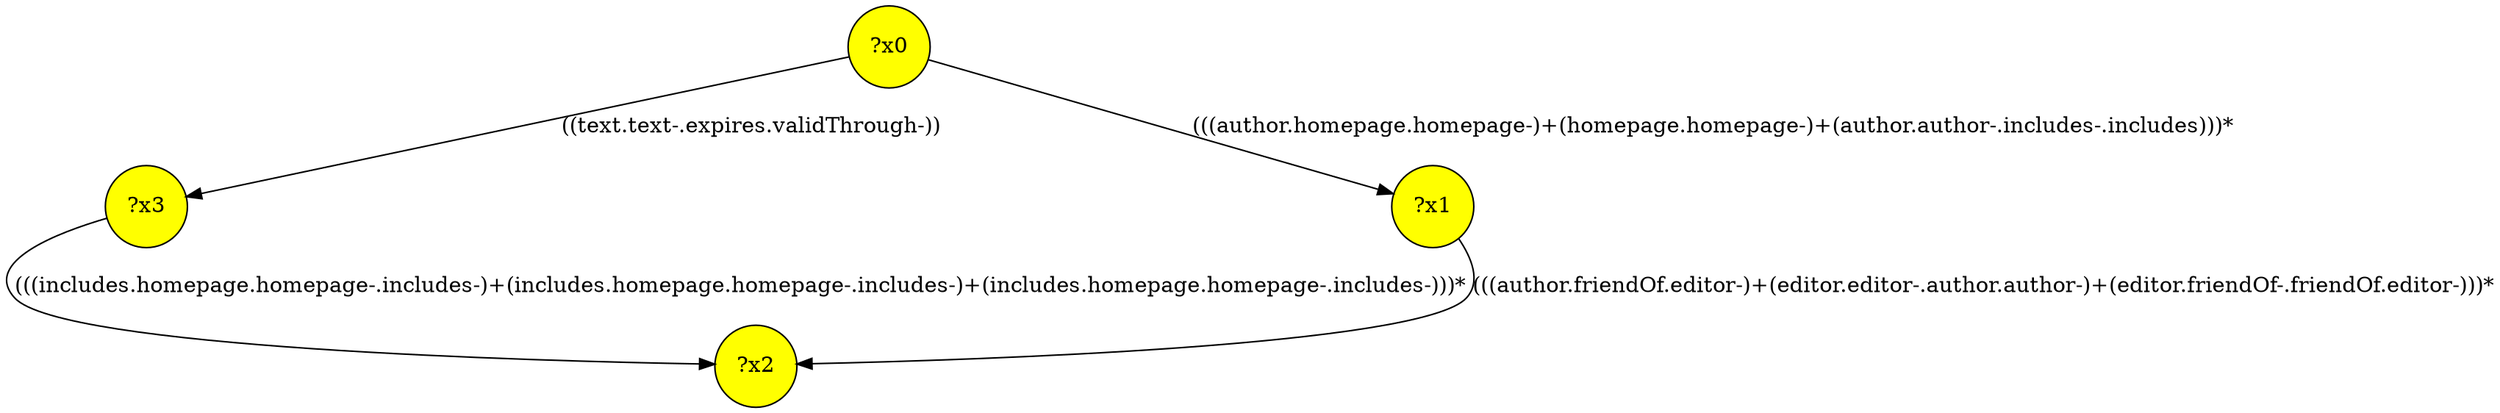 digraph g {
	x3 [fillcolor="yellow", style="filled," shape=circle, label="?x3"];
	x0 [fillcolor="yellow", style="filled," shape=circle, label="?x0"];
	x2 [fillcolor="yellow", style="filled," shape=circle, label="?x2"];
	x1 [fillcolor="yellow", style="filled," shape=circle, label="?x1"];
	x0 -> x1 [label="(((author.homepage.homepage-)+(homepage.homepage-)+(author.author-.includes-.includes)))*"];
	x1 -> x2 [label="(((author.friendOf.editor-)+(editor.editor-.author.author-)+(editor.friendOf-.friendOf.editor-)))*"];
	x0 -> x3 [label="((text.text-.expires.validThrough-))"];
	x3 -> x2 [label="(((includes.homepage.homepage-.includes-)+(includes.homepage.homepage-.includes-)+(includes.homepage.homepage-.includes-)))*"];
}
